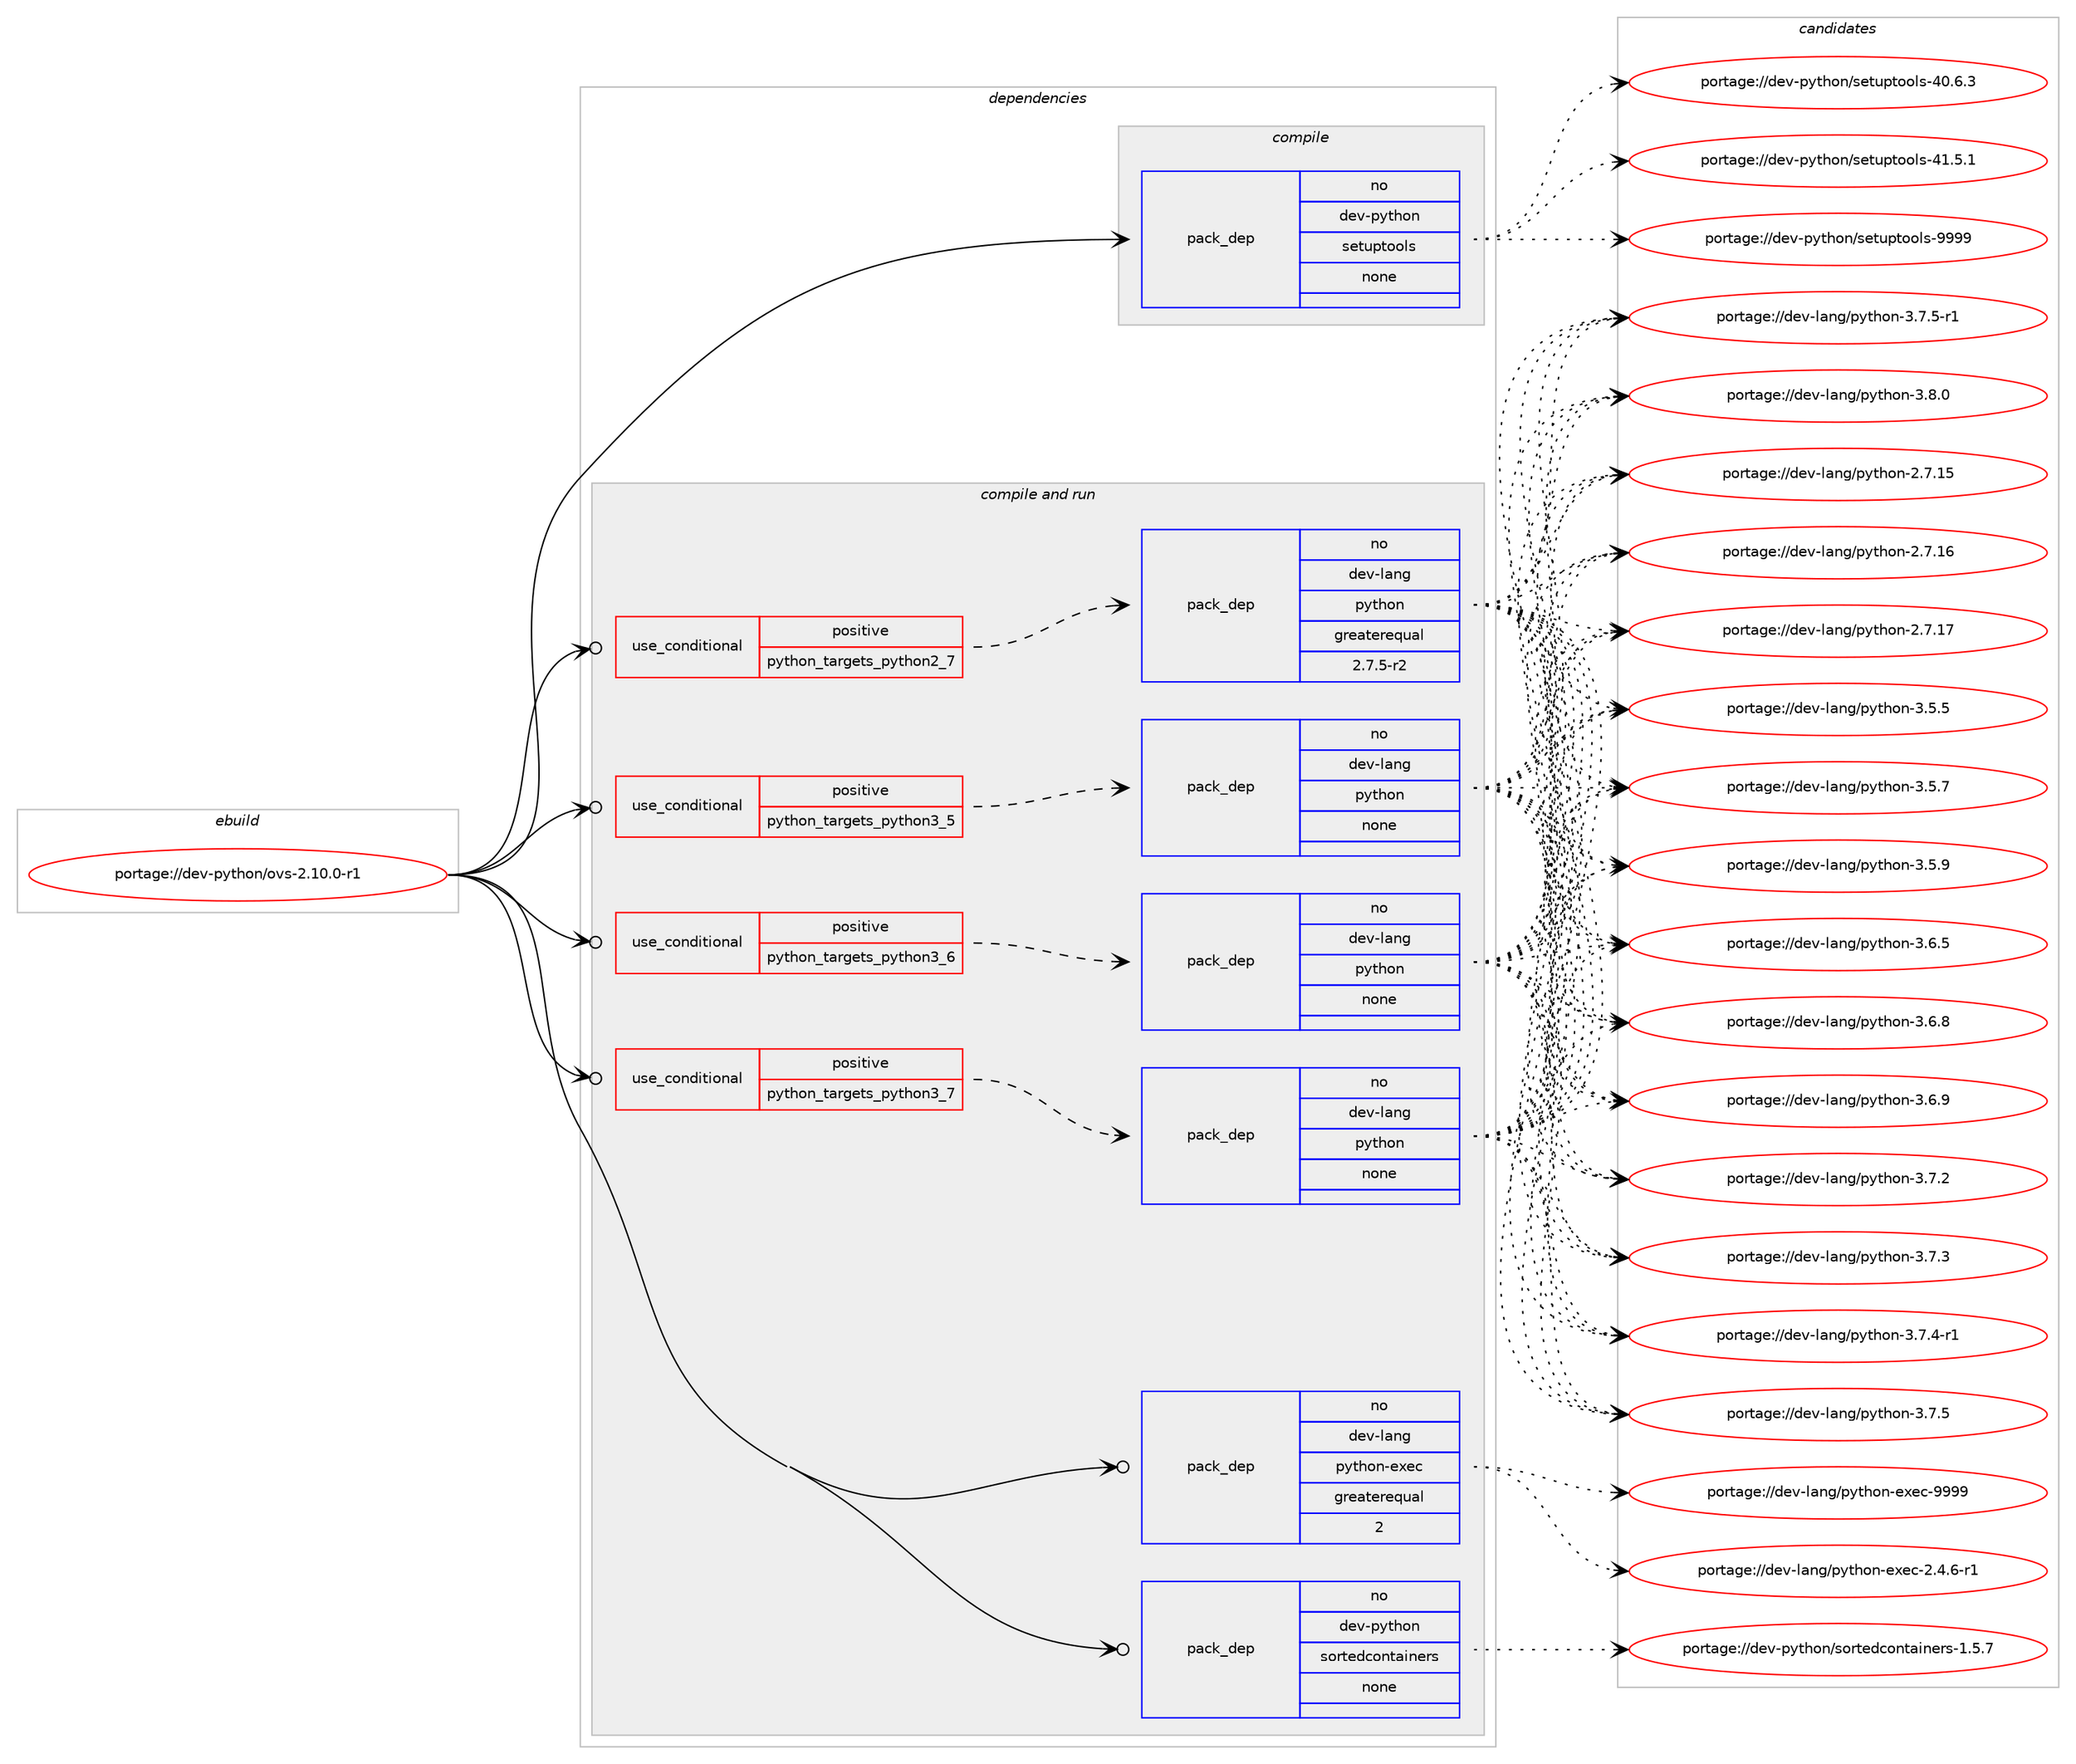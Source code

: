 digraph prolog {

# *************
# Graph options
# *************

newrank=true;
concentrate=true;
compound=true;
graph [rankdir=LR,fontname=Helvetica,fontsize=10,ranksep=1.5];#, ranksep=2.5, nodesep=0.2];
edge  [arrowhead=vee];
node  [fontname=Helvetica,fontsize=10];

# **********
# The ebuild
# **********

subgraph cluster_leftcol {
color=gray;
rank=same;
label=<<i>ebuild</i>>;
id [label="portage://dev-python/ovs-2.10.0-r1", color=red, width=4, href="../dev-python/ovs-2.10.0-r1.svg"];
}

# ****************
# The dependencies
# ****************

subgraph cluster_midcol {
color=gray;
label=<<i>dependencies</i>>;
subgraph cluster_compile {
fillcolor="#eeeeee";
style=filled;
label=<<i>compile</i>>;
subgraph pack118350 {
dependency154888 [label=<<TABLE BORDER="0" CELLBORDER="1" CELLSPACING="0" CELLPADDING="4" WIDTH="220"><TR><TD ROWSPAN="6" CELLPADDING="30">pack_dep</TD></TR><TR><TD WIDTH="110">no</TD></TR><TR><TD>dev-python</TD></TR><TR><TD>setuptools</TD></TR><TR><TD>none</TD></TR><TR><TD></TD></TR></TABLE>>, shape=none, color=blue];
}
id:e -> dependency154888:w [weight=20,style="solid",arrowhead="vee"];
}
subgraph cluster_compileandrun {
fillcolor="#eeeeee";
style=filled;
label=<<i>compile and run</i>>;
subgraph cond33207 {
dependency154889 [label=<<TABLE BORDER="0" CELLBORDER="1" CELLSPACING="0" CELLPADDING="4"><TR><TD ROWSPAN="3" CELLPADDING="10">use_conditional</TD></TR><TR><TD>positive</TD></TR><TR><TD>python_targets_python2_7</TD></TR></TABLE>>, shape=none, color=red];
subgraph pack118351 {
dependency154890 [label=<<TABLE BORDER="0" CELLBORDER="1" CELLSPACING="0" CELLPADDING="4" WIDTH="220"><TR><TD ROWSPAN="6" CELLPADDING="30">pack_dep</TD></TR><TR><TD WIDTH="110">no</TD></TR><TR><TD>dev-lang</TD></TR><TR><TD>python</TD></TR><TR><TD>greaterequal</TD></TR><TR><TD>2.7.5-r2</TD></TR></TABLE>>, shape=none, color=blue];
}
dependency154889:e -> dependency154890:w [weight=20,style="dashed",arrowhead="vee"];
}
id:e -> dependency154889:w [weight=20,style="solid",arrowhead="odotvee"];
subgraph cond33208 {
dependency154891 [label=<<TABLE BORDER="0" CELLBORDER="1" CELLSPACING="0" CELLPADDING="4"><TR><TD ROWSPAN="3" CELLPADDING="10">use_conditional</TD></TR><TR><TD>positive</TD></TR><TR><TD>python_targets_python3_5</TD></TR></TABLE>>, shape=none, color=red];
subgraph pack118352 {
dependency154892 [label=<<TABLE BORDER="0" CELLBORDER="1" CELLSPACING="0" CELLPADDING="4" WIDTH="220"><TR><TD ROWSPAN="6" CELLPADDING="30">pack_dep</TD></TR><TR><TD WIDTH="110">no</TD></TR><TR><TD>dev-lang</TD></TR><TR><TD>python</TD></TR><TR><TD>none</TD></TR><TR><TD></TD></TR></TABLE>>, shape=none, color=blue];
}
dependency154891:e -> dependency154892:w [weight=20,style="dashed",arrowhead="vee"];
}
id:e -> dependency154891:w [weight=20,style="solid",arrowhead="odotvee"];
subgraph cond33209 {
dependency154893 [label=<<TABLE BORDER="0" CELLBORDER="1" CELLSPACING="0" CELLPADDING="4"><TR><TD ROWSPAN="3" CELLPADDING="10">use_conditional</TD></TR><TR><TD>positive</TD></TR><TR><TD>python_targets_python3_6</TD></TR></TABLE>>, shape=none, color=red];
subgraph pack118353 {
dependency154894 [label=<<TABLE BORDER="0" CELLBORDER="1" CELLSPACING="0" CELLPADDING="4" WIDTH="220"><TR><TD ROWSPAN="6" CELLPADDING="30">pack_dep</TD></TR><TR><TD WIDTH="110">no</TD></TR><TR><TD>dev-lang</TD></TR><TR><TD>python</TD></TR><TR><TD>none</TD></TR><TR><TD></TD></TR></TABLE>>, shape=none, color=blue];
}
dependency154893:e -> dependency154894:w [weight=20,style="dashed",arrowhead="vee"];
}
id:e -> dependency154893:w [weight=20,style="solid",arrowhead="odotvee"];
subgraph cond33210 {
dependency154895 [label=<<TABLE BORDER="0" CELLBORDER="1" CELLSPACING="0" CELLPADDING="4"><TR><TD ROWSPAN="3" CELLPADDING="10">use_conditional</TD></TR><TR><TD>positive</TD></TR><TR><TD>python_targets_python3_7</TD></TR></TABLE>>, shape=none, color=red];
subgraph pack118354 {
dependency154896 [label=<<TABLE BORDER="0" CELLBORDER="1" CELLSPACING="0" CELLPADDING="4" WIDTH="220"><TR><TD ROWSPAN="6" CELLPADDING="30">pack_dep</TD></TR><TR><TD WIDTH="110">no</TD></TR><TR><TD>dev-lang</TD></TR><TR><TD>python</TD></TR><TR><TD>none</TD></TR><TR><TD></TD></TR></TABLE>>, shape=none, color=blue];
}
dependency154895:e -> dependency154896:w [weight=20,style="dashed",arrowhead="vee"];
}
id:e -> dependency154895:w [weight=20,style="solid",arrowhead="odotvee"];
subgraph pack118355 {
dependency154897 [label=<<TABLE BORDER="0" CELLBORDER="1" CELLSPACING="0" CELLPADDING="4" WIDTH="220"><TR><TD ROWSPAN="6" CELLPADDING="30">pack_dep</TD></TR><TR><TD WIDTH="110">no</TD></TR><TR><TD>dev-lang</TD></TR><TR><TD>python-exec</TD></TR><TR><TD>greaterequal</TD></TR><TR><TD>2</TD></TR></TABLE>>, shape=none, color=blue];
}
id:e -> dependency154897:w [weight=20,style="solid",arrowhead="odotvee"];
subgraph pack118356 {
dependency154898 [label=<<TABLE BORDER="0" CELLBORDER="1" CELLSPACING="0" CELLPADDING="4" WIDTH="220"><TR><TD ROWSPAN="6" CELLPADDING="30">pack_dep</TD></TR><TR><TD WIDTH="110">no</TD></TR><TR><TD>dev-python</TD></TR><TR><TD>sortedcontainers</TD></TR><TR><TD>none</TD></TR><TR><TD></TD></TR></TABLE>>, shape=none, color=blue];
}
id:e -> dependency154898:w [weight=20,style="solid",arrowhead="odotvee"];
}
subgraph cluster_run {
fillcolor="#eeeeee";
style=filled;
label=<<i>run</i>>;
}
}

# **************
# The candidates
# **************

subgraph cluster_choices {
rank=same;
color=gray;
label=<<i>candidates</i>>;

subgraph choice118350 {
color=black;
nodesep=1;
choiceportage100101118451121211161041111104711510111611711211611111110811545524846544651 [label="portage://dev-python/setuptools-40.6.3", color=red, width=4,href="../dev-python/setuptools-40.6.3.svg"];
choiceportage100101118451121211161041111104711510111611711211611111110811545524946534649 [label="portage://dev-python/setuptools-41.5.1", color=red, width=4,href="../dev-python/setuptools-41.5.1.svg"];
choiceportage10010111845112121116104111110471151011161171121161111111081154557575757 [label="portage://dev-python/setuptools-9999", color=red, width=4,href="../dev-python/setuptools-9999.svg"];
dependency154888:e -> choiceportage100101118451121211161041111104711510111611711211611111110811545524846544651:w [style=dotted,weight="100"];
dependency154888:e -> choiceportage100101118451121211161041111104711510111611711211611111110811545524946534649:w [style=dotted,weight="100"];
dependency154888:e -> choiceportage10010111845112121116104111110471151011161171121161111111081154557575757:w [style=dotted,weight="100"];
}
subgraph choice118351 {
color=black;
nodesep=1;
choiceportage10010111845108971101034711212111610411111045504655464953 [label="portage://dev-lang/python-2.7.15", color=red, width=4,href="../dev-lang/python-2.7.15.svg"];
choiceportage10010111845108971101034711212111610411111045504655464954 [label="portage://dev-lang/python-2.7.16", color=red, width=4,href="../dev-lang/python-2.7.16.svg"];
choiceportage10010111845108971101034711212111610411111045504655464955 [label="portage://dev-lang/python-2.7.17", color=red, width=4,href="../dev-lang/python-2.7.17.svg"];
choiceportage100101118451089711010347112121116104111110455146534653 [label="portage://dev-lang/python-3.5.5", color=red, width=4,href="../dev-lang/python-3.5.5.svg"];
choiceportage100101118451089711010347112121116104111110455146534655 [label="portage://dev-lang/python-3.5.7", color=red, width=4,href="../dev-lang/python-3.5.7.svg"];
choiceportage100101118451089711010347112121116104111110455146534657 [label="portage://dev-lang/python-3.5.9", color=red, width=4,href="../dev-lang/python-3.5.9.svg"];
choiceportage100101118451089711010347112121116104111110455146544653 [label="portage://dev-lang/python-3.6.5", color=red, width=4,href="../dev-lang/python-3.6.5.svg"];
choiceportage100101118451089711010347112121116104111110455146544656 [label="portage://dev-lang/python-3.6.8", color=red, width=4,href="../dev-lang/python-3.6.8.svg"];
choiceportage100101118451089711010347112121116104111110455146544657 [label="portage://dev-lang/python-3.6.9", color=red, width=4,href="../dev-lang/python-3.6.9.svg"];
choiceportage100101118451089711010347112121116104111110455146554650 [label="portage://dev-lang/python-3.7.2", color=red, width=4,href="../dev-lang/python-3.7.2.svg"];
choiceportage100101118451089711010347112121116104111110455146554651 [label="portage://dev-lang/python-3.7.3", color=red, width=4,href="../dev-lang/python-3.7.3.svg"];
choiceportage1001011184510897110103471121211161041111104551465546524511449 [label="portage://dev-lang/python-3.7.4-r1", color=red, width=4,href="../dev-lang/python-3.7.4-r1.svg"];
choiceportage100101118451089711010347112121116104111110455146554653 [label="portage://dev-lang/python-3.7.5", color=red, width=4,href="../dev-lang/python-3.7.5.svg"];
choiceportage1001011184510897110103471121211161041111104551465546534511449 [label="portage://dev-lang/python-3.7.5-r1", color=red, width=4,href="../dev-lang/python-3.7.5-r1.svg"];
choiceportage100101118451089711010347112121116104111110455146564648 [label="portage://dev-lang/python-3.8.0", color=red, width=4,href="../dev-lang/python-3.8.0.svg"];
dependency154890:e -> choiceportage10010111845108971101034711212111610411111045504655464953:w [style=dotted,weight="100"];
dependency154890:e -> choiceportage10010111845108971101034711212111610411111045504655464954:w [style=dotted,weight="100"];
dependency154890:e -> choiceportage10010111845108971101034711212111610411111045504655464955:w [style=dotted,weight="100"];
dependency154890:e -> choiceportage100101118451089711010347112121116104111110455146534653:w [style=dotted,weight="100"];
dependency154890:e -> choiceportage100101118451089711010347112121116104111110455146534655:w [style=dotted,weight="100"];
dependency154890:e -> choiceportage100101118451089711010347112121116104111110455146534657:w [style=dotted,weight="100"];
dependency154890:e -> choiceportage100101118451089711010347112121116104111110455146544653:w [style=dotted,weight="100"];
dependency154890:e -> choiceportage100101118451089711010347112121116104111110455146544656:w [style=dotted,weight="100"];
dependency154890:e -> choiceportage100101118451089711010347112121116104111110455146544657:w [style=dotted,weight="100"];
dependency154890:e -> choiceportage100101118451089711010347112121116104111110455146554650:w [style=dotted,weight="100"];
dependency154890:e -> choiceportage100101118451089711010347112121116104111110455146554651:w [style=dotted,weight="100"];
dependency154890:e -> choiceportage1001011184510897110103471121211161041111104551465546524511449:w [style=dotted,weight="100"];
dependency154890:e -> choiceportage100101118451089711010347112121116104111110455146554653:w [style=dotted,weight="100"];
dependency154890:e -> choiceportage1001011184510897110103471121211161041111104551465546534511449:w [style=dotted,weight="100"];
dependency154890:e -> choiceportage100101118451089711010347112121116104111110455146564648:w [style=dotted,weight="100"];
}
subgraph choice118352 {
color=black;
nodesep=1;
choiceportage10010111845108971101034711212111610411111045504655464953 [label="portage://dev-lang/python-2.7.15", color=red, width=4,href="../dev-lang/python-2.7.15.svg"];
choiceportage10010111845108971101034711212111610411111045504655464954 [label="portage://dev-lang/python-2.7.16", color=red, width=4,href="../dev-lang/python-2.7.16.svg"];
choiceportage10010111845108971101034711212111610411111045504655464955 [label="portage://dev-lang/python-2.7.17", color=red, width=4,href="../dev-lang/python-2.7.17.svg"];
choiceportage100101118451089711010347112121116104111110455146534653 [label="portage://dev-lang/python-3.5.5", color=red, width=4,href="../dev-lang/python-3.5.5.svg"];
choiceportage100101118451089711010347112121116104111110455146534655 [label="portage://dev-lang/python-3.5.7", color=red, width=4,href="../dev-lang/python-3.5.7.svg"];
choiceportage100101118451089711010347112121116104111110455146534657 [label="portage://dev-lang/python-3.5.9", color=red, width=4,href="../dev-lang/python-3.5.9.svg"];
choiceportage100101118451089711010347112121116104111110455146544653 [label="portage://dev-lang/python-3.6.5", color=red, width=4,href="../dev-lang/python-3.6.5.svg"];
choiceportage100101118451089711010347112121116104111110455146544656 [label="portage://dev-lang/python-3.6.8", color=red, width=4,href="../dev-lang/python-3.6.8.svg"];
choiceportage100101118451089711010347112121116104111110455146544657 [label="portage://dev-lang/python-3.6.9", color=red, width=4,href="../dev-lang/python-3.6.9.svg"];
choiceportage100101118451089711010347112121116104111110455146554650 [label="portage://dev-lang/python-3.7.2", color=red, width=4,href="../dev-lang/python-3.7.2.svg"];
choiceportage100101118451089711010347112121116104111110455146554651 [label="portage://dev-lang/python-3.7.3", color=red, width=4,href="../dev-lang/python-3.7.3.svg"];
choiceportage1001011184510897110103471121211161041111104551465546524511449 [label="portage://dev-lang/python-3.7.4-r1", color=red, width=4,href="../dev-lang/python-3.7.4-r1.svg"];
choiceportage100101118451089711010347112121116104111110455146554653 [label="portage://dev-lang/python-3.7.5", color=red, width=4,href="../dev-lang/python-3.7.5.svg"];
choiceportage1001011184510897110103471121211161041111104551465546534511449 [label="portage://dev-lang/python-3.7.5-r1", color=red, width=4,href="../dev-lang/python-3.7.5-r1.svg"];
choiceportage100101118451089711010347112121116104111110455146564648 [label="portage://dev-lang/python-3.8.0", color=red, width=4,href="../dev-lang/python-3.8.0.svg"];
dependency154892:e -> choiceportage10010111845108971101034711212111610411111045504655464953:w [style=dotted,weight="100"];
dependency154892:e -> choiceportage10010111845108971101034711212111610411111045504655464954:w [style=dotted,weight="100"];
dependency154892:e -> choiceportage10010111845108971101034711212111610411111045504655464955:w [style=dotted,weight="100"];
dependency154892:e -> choiceportage100101118451089711010347112121116104111110455146534653:w [style=dotted,weight="100"];
dependency154892:e -> choiceportage100101118451089711010347112121116104111110455146534655:w [style=dotted,weight="100"];
dependency154892:e -> choiceportage100101118451089711010347112121116104111110455146534657:w [style=dotted,weight="100"];
dependency154892:e -> choiceportage100101118451089711010347112121116104111110455146544653:w [style=dotted,weight="100"];
dependency154892:e -> choiceportage100101118451089711010347112121116104111110455146544656:w [style=dotted,weight="100"];
dependency154892:e -> choiceportage100101118451089711010347112121116104111110455146544657:w [style=dotted,weight="100"];
dependency154892:e -> choiceportage100101118451089711010347112121116104111110455146554650:w [style=dotted,weight="100"];
dependency154892:e -> choiceportage100101118451089711010347112121116104111110455146554651:w [style=dotted,weight="100"];
dependency154892:e -> choiceportage1001011184510897110103471121211161041111104551465546524511449:w [style=dotted,weight="100"];
dependency154892:e -> choiceportage100101118451089711010347112121116104111110455146554653:w [style=dotted,weight="100"];
dependency154892:e -> choiceportage1001011184510897110103471121211161041111104551465546534511449:w [style=dotted,weight="100"];
dependency154892:e -> choiceportage100101118451089711010347112121116104111110455146564648:w [style=dotted,weight="100"];
}
subgraph choice118353 {
color=black;
nodesep=1;
choiceportage10010111845108971101034711212111610411111045504655464953 [label="portage://dev-lang/python-2.7.15", color=red, width=4,href="../dev-lang/python-2.7.15.svg"];
choiceportage10010111845108971101034711212111610411111045504655464954 [label="portage://dev-lang/python-2.7.16", color=red, width=4,href="../dev-lang/python-2.7.16.svg"];
choiceportage10010111845108971101034711212111610411111045504655464955 [label="portage://dev-lang/python-2.7.17", color=red, width=4,href="../dev-lang/python-2.7.17.svg"];
choiceportage100101118451089711010347112121116104111110455146534653 [label="portage://dev-lang/python-3.5.5", color=red, width=4,href="../dev-lang/python-3.5.5.svg"];
choiceportage100101118451089711010347112121116104111110455146534655 [label="portage://dev-lang/python-3.5.7", color=red, width=4,href="../dev-lang/python-3.5.7.svg"];
choiceportage100101118451089711010347112121116104111110455146534657 [label="portage://dev-lang/python-3.5.9", color=red, width=4,href="../dev-lang/python-3.5.9.svg"];
choiceportage100101118451089711010347112121116104111110455146544653 [label="portage://dev-lang/python-3.6.5", color=red, width=4,href="../dev-lang/python-3.6.5.svg"];
choiceportage100101118451089711010347112121116104111110455146544656 [label="portage://dev-lang/python-3.6.8", color=red, width=4,href="../dev-lang/python-3.6.8.svg"];
choiceportage100101118451089711010347112121116104111110455146544657 [label="portage://dev-lang/python-3.6.9", color=red, width=4,href="../dev-lang/python-3.6.9.svg"];
choiceportage100101118451089711010347112121116104111110455146554650 [label="portage://dev-lang/python-3.7.2", color=red, width=4,href="../dev-lang/python-3.7.2.svg"];
choiceportage100101118451089711010347112121116104111110455146554651 [label="portage://dev-lang/python-3.7.3", color=red, width=4,href="../dev-lang/python-3.7.3.svg"];
choiceportage1001011184510897110103471121211161041111104551465546524511449 [label="portage://dev-lang/python-3.7.4-r1", color=red, width=4,href="../dev-lang/python-3.7.4-r1.svg"];
choiceportage100101118451089711010347112121116104111110455146554653 [label="portage://dev-lang/python-3.7.5", color=red, width=4,href="../dev-lang/python-3.7.5.svg"];
choiceportage1001011184510897110103471121211161041111104551465546534511449 [label="portage://dev-lang/python-3.7.5-r1", color=red, width=4,href="../dev-lang/python-3.7.5-r1.svg"];
choiceportage100101118451089711010347112121116104111110455146564648 [label="portage://dev-lang/python-3.8.0", color=red, width=4,href="../dev-lang/python-3.8.0.svg"];
dependency154894:e -> choiceportage10010111845108971101034711212111610411111045504655464953:w [style=dotted,weight="100"];
dependency154894:e -> choiceportage10010111845108971101034711212111610411111045504655464954:w [style=dotted,weight="100"];
dependency154894:e -> choiceportage10010111845108971101034711212111610411111045504655464955:w [style=dotted,weight="100"];
dependency154894:e -> choiceportage100101118451089711010347112121116104111110455146534653:w [style=dotted,weight="100"];
dependency154894:e -> choiceportage100101118451089711010347112121116104111110455146534655:w [style=dotted,weight="100"];
dependency154894:e -> choiceportage100101118451089711010347112121116104111110455146534657:w [style=dotted,weight="100"];
dependency154894:e -> choiceportage100101118451089711010347112121116104111110455146544653:w [style=dotted,weight="100"];
dependency154894:e -> choiceportage100101118451089711010347112121116104111110455146544656:w [style=dotted,weight="100"];
dependency154894:e -> choiceportage100101118451089711010347112121116104111110455146544657:w [style=dotted,weight="100"];
dependency154894:e -> choiceportage100101118451089711010347112121116104111110455146554650:w [style=dotted,weight="100"];
dependency154894:e -> choiceportage100101118451089711010347112121116104111110455146554651:w [style=dotted,weight="100"];
dependency154894:e -> choiceportage1001011184510897110103471121211161041111104551465546524511449:w [style=dotted,weight="100"];
dependency154894:e -> choiceportage100101118451089711010347112121116104111110455146554653:w [style=dotted,weight="100"];
dependency154894:e -> choiceportage1001011184510897110103471121211161041111104551465546534511449:w [style=dotted,weight="100"];
dependency154894:e -> choiceportage100101118451089711010347112121116104111110455146564648:w [style=dotted,weight="100"];
}
subgraph choice118354 {
color=black;
nodesep=1;
choiceportage10010111845108971101034711212111610411111045504655464953 [label="portage://dev-lang/python-2.7.15", color=red, width=4,href="../dev-lang/python-2.7.15.svg"];
choiceportage10010111845108971101034711212111610411111045504655464954 [label="portage://dev-lang/python-2.7.16", color=red, width=4,href="../dev-lang/python-2.7.16.svg"];
choiceportage10010111845108971101034711212111610411111045504655464955 [label="portage://dev-lang/python-2.7.17", color=red, width=4,href="../dev-lang/python-2.7.17.svg"];
choiceportage100101118451089711010347112121116104111110455146534653 [label="portage://dev-lang/python-3.5.5", color=red, width=4,href="../dev-lang/python-3.5.5.svg"];
choiceportage100101118451089711010347112121116104111110455146534655 [label="portage://dev-lang/python-3.5.7", color=red, width=4,href="../dev-lang/python-3.5.7.svg"];
choiceportage100101118451089711010347112121116104111110455146534657 [label="portage://dev-lang/python-3.5.9", color=red, width=4,href="../dev-lang/python-3.5.9.svg"];
choiceportage100101118451089711010347112121116104111110455146544653 [label="portage://dev-lang/python-3.6.5", color=red, width=4,href="../dev-lang/python-3.6.5.svg"];
choiceportage100101118451089711010347112121116104111110455146544656 [label="portage://dev-lang/python-3.6.8", color=red, width=4,href="../dev-lang/python-3.6.8.svg"];
choiceportage100101118451089711010347112121116104111110455146544657 [label="portage://dev-lang/python-3.6.9", color=red, width=4,href="../dev-lang/python-3.6.9.svg"];
choiceportage100101118451089711010347112121116104111110455146554650 [label="portage://dev-lang/python-3.7.2", color=red, width=4,href="../dev-lang/python-3.7.2.svg"];
choiceportage100101118451089711010347112121116104111110455146554651 [label="portage://dev-lang/python-3.7.3", color=red, width=4,href="../dev-lang/python-3.7.3.svg"];
choiceportage1001011184510897110103471121211161041111104551465546524511449 [label="portage://dev-lang/python-3.7.4-r1", color=red, width=4,href="../dev-lang/python-3.7.4-r1.svg"];
choiceportage100101118451089711010347112121116104111110455146554653 [label="portage://dev-lang/python-3.7.5", color=red, width=4,href="../dev-lang/python-3.7.5.svg"];
choiceportage1001011184510897110103471121211161041111104551465546534511449 [label="portage://dev-lang/python-3.7.5-r1", color=red, width=4,href="../dev-lang/python-3.7.5-r1.svg"];
choiceportage100101118451089711010347112121116104111110455146564648 [label="portage://dev-lang/python-3.8.0", color=red, width=4,href="../dev-lang/python-3.8.0.svg"];
dependency154896:e -> choiceportage10010111845108971101034711212111610411111045504655464953:w [style=dotted,weight="100"];
dependency154896:e -> choiceportage10010111845108971101034711212111610411111045504655464954:w [style=dotted,weight="100"];
dependency154896:e -> choiceportage10010111845108971101034711212111610411111045504655464955:w [style=dotted,weight="100"];
dependency154896:e -> choiceportage100101118451089711010347112121116104111110455146534653:w [style=dotted,weight="100"];
dependency154896:e -> choiceportage100101118451089711010347112121116104111110455146534655:w [style=dotted,weight="100"];
dependency154896:e -> choiceportage100101118451089711010347112121116104111110455146534657:w [style=dotted,weight="100"];
dependency154896:e -> choiceportage100101118451089711010347112121116104111110455146544653:w [style=dotted,weight="100"];
dependency154896:e -> choiceportage100101118451089711010347112121116104111110455146544656:w [style=dotted,weight="100"];
dependency154896:e -> choiceportage100101118451089711010347112121116104111110455146544657:w [style=dotted,weight="100"];
dependency154896:e -> choiceportage100101118451089711010347112121116104111110455146554650:w [style=dotted,weight="100"];
dependency154896:e -> choiceportage100101118451089711010347112121116104111110455146554651:w [style=dotted,weight="100"];
dependency154896:e -> choiceportage1001011184510897110103471121211161041111104551465546524511449:w [style=dotted,weight="100"];
dependency154896:e -> choiceportage100101118451089711010347112121116104111110455146554653:w [style=dotted,weight="100"];
dependency154896:e -> choiceportage1001011184510897110103471121211161041111104551465546534511449:w [style=dotted,weight="100"];
dependency154896:e -> choiceportage100101118451089711010347112121116104111110455146564648:w [style=dotted,weight="100"];
}
subgraph choice118355 {
color=black;
nodesep=1;
choiceportage10010111845108971101034711212111610411111045101120101994550465246544511449 [label="portage://dev-lang/python-exec-2.4.6-r1", color=red, width=4,href="../dev-lang/python-exec-2.4.6-r1.svg"];
choiceportage10010111845108971101034711212111610411111045101120101994557575757 [label="portage://dev-lang/python-exec-9999", color=red, width=4,href="../dev-lang/python-exec-9999.svg"];
dependency154897:e -> choiceportage10010111845108971101034711212111610411111045101120101994550465246544511449:w [style=dotted,weight="100"];
dependency154897:e -> choiceportage10010111845108971101034711212111610411111045101120101994557575757:w [style=dotted,weight="100"];
}
subgraph choice118356 {
color=black;
nodesep=1;
choiceportage10010111845112121116104111110471151111141161011009911111011697105110101114115454946534655 [label="portage://dev-python/sortedcontainers-1.5.7", color=red, width=4,href="../dev-python/sortedcontainers-1.5.7.svg"];
dependency154898:e -> choiceportage10010111845112121116104111110471151111141161011009911111011697105110101114115454946534655:w [style=dotted,weight="100"];
}
}

}
